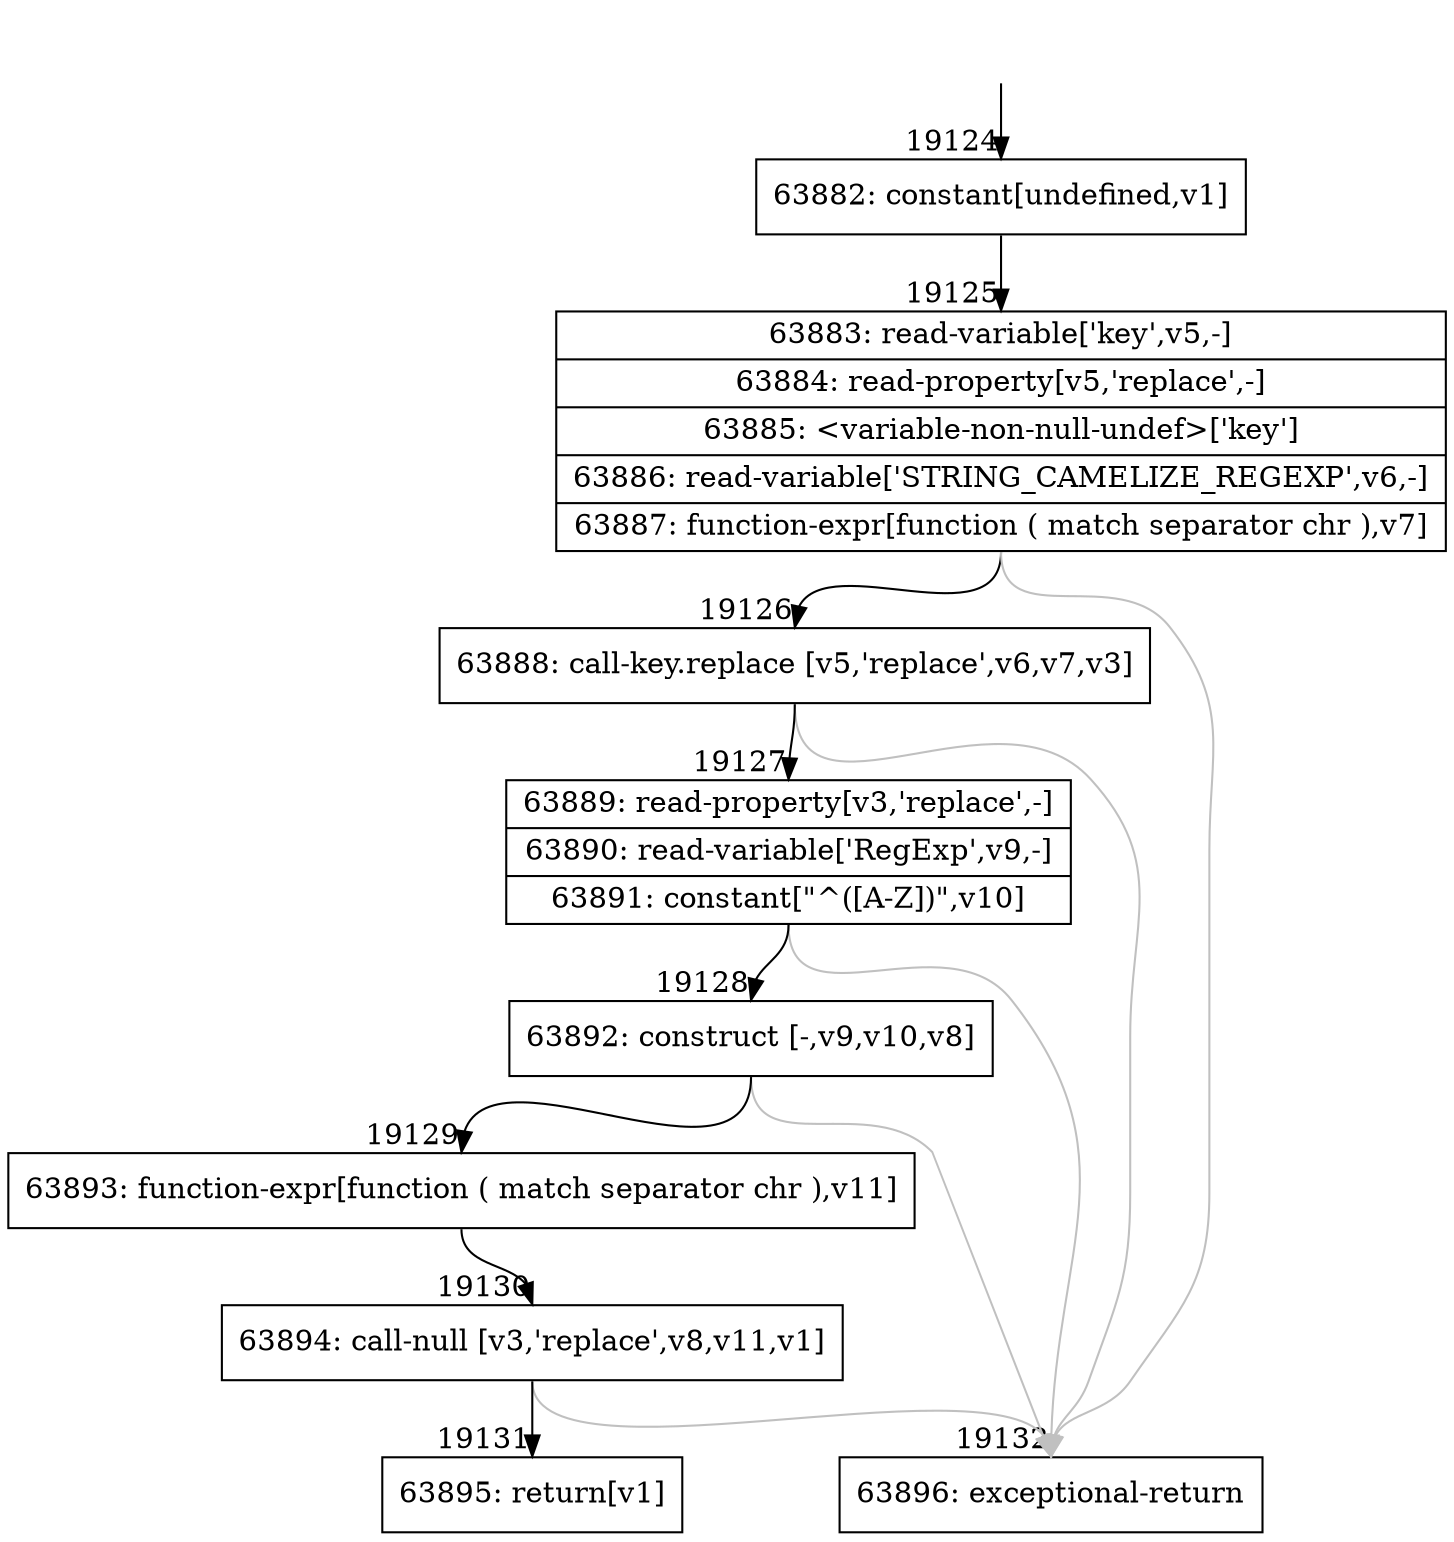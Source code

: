 digraph {
rankdir="TD"
BB_entry1643[shape=none,label=""];
BB_entry1643 -> BB19124 [tailport=s, headport=n, headlabel="    19124"]
BB19124 [shape=record label="{63882: constant[undefined,v1]}" ] 
BB19124 -> BB19125 [tailport=s, headport=n, headlabel="      19125"]
BB19125 [shape=record label="{63883: read-variable['key',v5,-]|63884: read-property[v5,'replace',-]|63885: \<variable-non-null-undef\>['key']|63886: read-variable['STRING_CAMELIZE_REGEXP',v6,-]|63887: function-expr[function ( match separator chr ),v7]}" ] 
BB19125 -> BB19126 [tailport=s, headport=n, headlabel="      19126"]
BB19125 -> BB19132 [tailport=s, headport=n, color=gray, headlabel="      19132"]
BB19126 [shape=record label="{63888: call-key.replace [v5,'replace',v6,v7,v3]}" ] 
BB19126 -> BB19127 [tailport=s, headport=n, headlabel="      19127"]
BB19126 -> BB19132 [tailport=s, headport=n, color=gray]
BB19127 [shape=record label="{63889: read-property[v3,'replace',-]|63890: read-variable['RegExp',v9,-]|63891: constant[\"^([A-Z])\",v10]}" ] 
BB19127 -> BB19128 [tailport=s, headport=n, headlabel="      19128"]
BB19127 -> BB19132 [tailport=s, headport=n, color=gray]
BB19128 [shape=record label="{63892: construct [-,v9,v10,v8]}" ] 
BB19128 -> BB19129 [tailport=s, headport=n, headlabel="      19129"]
BB19128 -> BB19132 [tailport=s, headport=n, color=gray]
BB19129 [shape=record label="{63893: function-expr[function ( match separator chr ),v11]}" ] 
BB19129 -> BB19130 [tailport=s, headport=n, headlabel="      19130"]
BB19130 [shape=record label="{63894: call-null [v3,'replace',v8,v11,v1]}" ] 
BB19130 -> BB19131 [tailport=s, headport=n, headlabel="      19131"]
BB19130 -> BB19132 [tailport=s, headport=n, color=gray]
BB19131 [shape=record label="{63895: return[v1]}" ] 
BB19132 [shape=record label="{63896: exceptional-return}" ] 
//#$~ 35843
}
